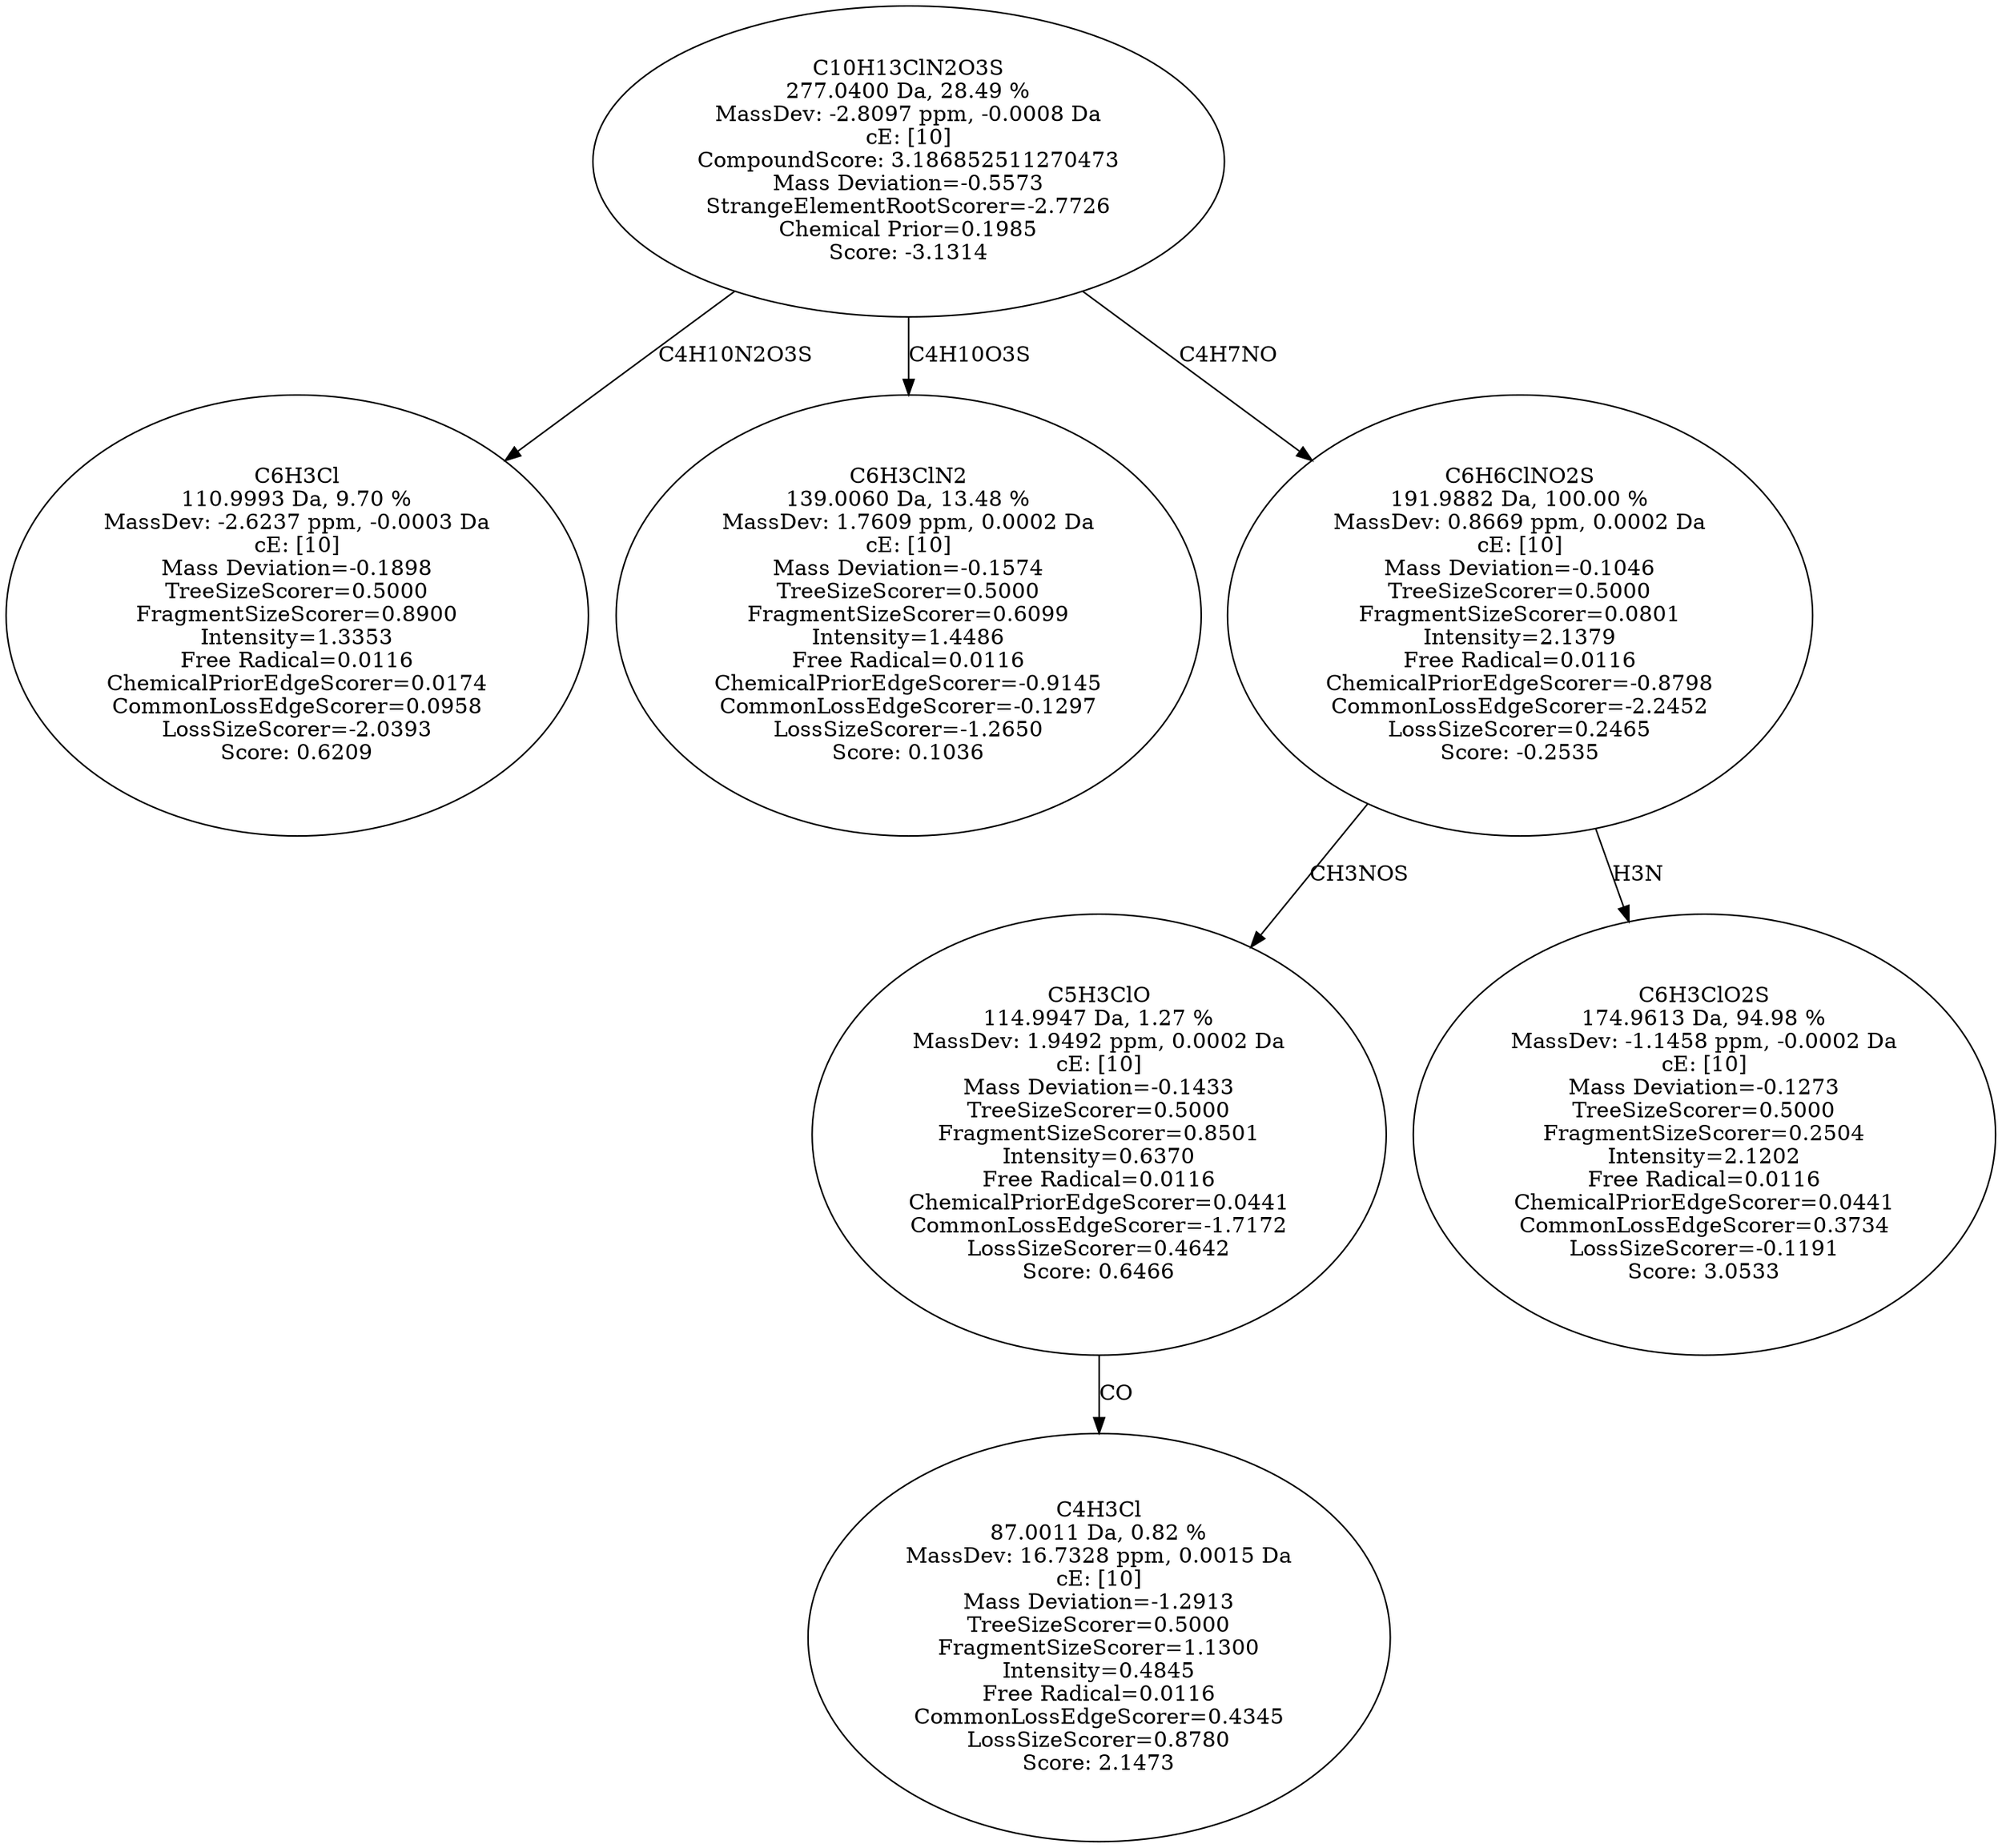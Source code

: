 strict digraph {
v1 [label="C6H3Cl\n110.9993 Da, 9.70 %\nMassDev: -2.6237 ppm, -0.0003 Da\ncE: [10]\nMass Deviation=-0.1898\nTreeSizeScorer=0.5000\nFragmentSizeScorer=0.8900\nIntensity=1.3353\nFree Radical=0.0116\nChemicalPriorEdgeScorer=0.0174\nCommonLossEdgeScorer=0.0958\nLossSizeScorer=-2.0393\nScore: 0.6209"];
v2 [label="C6H3ClN2\n139.0060 Da, 13.48 %\nMassDev: 1.7609 ppm, 0.0002 Da\ncE: [10]\nMass Deviation=-0.1574\nTreeSizeScorer=0.5000\nFragmentSizeScorer=0.6099\nIntensity=1.4486\nFree Radical=0.0116\nChemicalPriorEdgeScorer=-0.9145\nCommonLossEdgeScorer=-0.1297\nLossSizeScorer=-1.2650\nScore: 0.1036"];
v3 [label="C4H3Cl\n87.0011 Da, 0.82 %\nMassDev: 16.7328 ppm, 0.0015 Da\ncE: [10]\nMass Deviation=-1.2913\nTreeSizeScorer=0.5000\nFragmentSizeScorer=1.1300\nIntensity=0.4845\nFree Radical=0.0116\nCommonLossEdgeScorer=0.4345\nLossSizeScorer=0.8780\nScore: 2.1473"];
v4 [label="C5H3ClO\n114.9947 Da, 1.27 %\nMassDev: 1.9492 ppm, 0.0002 Da\ncE: [10]\nMass Deviation=-0.1433\nTreeSizeScorer=0.5000\nFragmentSizeScorer=0.8501\nIntensity=0.6370\nFree Radical=0.0116\nChemicalPriorEdgeScorer=0.0441\nCommonLossEdgeScorer=-1.7172\nLossSizeScorer=0.4642\nScore: 0.6466"];
v5 [label="C6H3ClO2S\n174.9613 Da, 94.98 %\nMassDev: -1.1458 ppm, -0.0002 Da\ncE: [10]\nMass Deviation=-0.1273\nTreeSizeScorer=0.5000\nFragmentSizeScorer=0.2504\nIntensity=2.1202\nFree Radical=0.0116\nChemicalPriorEdgeScorer=0.0441\nCommonLossEdgeScorer=0.3734\nLossSizeScorer=-0.1191\nScore: 3.0533"];
v6 [label="C6H6ClNO2S\n191.9882 Da, 100.00 %\nMassDev: 0.8669 ppm, 0.0002 Da\ncE: [10]\nMass Deviation=-0.1046\nTreeSizeScorer=0.5000\nFragmentSizeScorer=0.0801\nIntensity=2.1379\nFree Radical=0.0116\nChemicalPriorEdgeScorer=-0.8798\nCommonLossEdgeScorer=-2.2452\nLossSizeScorer=0.2465\nScore: -0.2535"];
v7 [label="C10H13ClN2O3S\n277.0400 Da, 28.49 %\nMassDev: -2.8097 ppm, -0.0008 Da\ncE: [10]\nCompoundScore: 3.186852511270473\nMass Deviation=-0.5573\nStrangeElementRootScorer=-2.7726\nChemical Prior=0.1985\nScore: -3.1314"];
v7 -> v1 [label="C4H10N2O3S"];
v7 -> v2 [label="C4H10O3S"];
v4 -> v3 [label="CO"];
v6 -> v4 [label="CH3NOS"];
v6 -> v5 [label="H3N"];
v7 -> v6 [label="C4H7NO"];
}